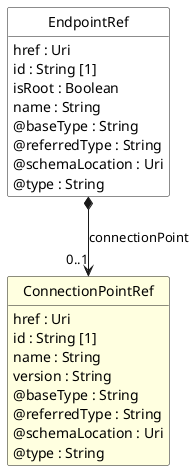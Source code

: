 @startuml
hide circle
hide methods
hide stereotype
show <<Enumeration>> stereotype
skinparam class {
   BackgroundColor<<Enumeration>> #E6F5F7
   BackgroundColor<<Ref>> #FFFFE0
   BackgroundColor<<Pivot>> #FFFFFFF
   BackgroundColor<<SimpleType>> #E2F0DA
   BackgroundColor #FCF2E3
}

class EndpointRef <<Pivot>> {
    href : Uri
    id : String [1]
    isRoot : Boolean
    name : String
    @baseType : String
    @referredType : String
    @schemaLocation : Uri
    @type : String
}

class ConnectionPointRef  <<Ref>> {
    href : Uri
    id : String [1]
    name : String
    version : String
    @baseType : String
    @referredType : String
    @schemaLocation : Uri
    @type : String
}

EndpointRef *-->  "0..1" ConnectionPointRef : connectionPoint

@enduml